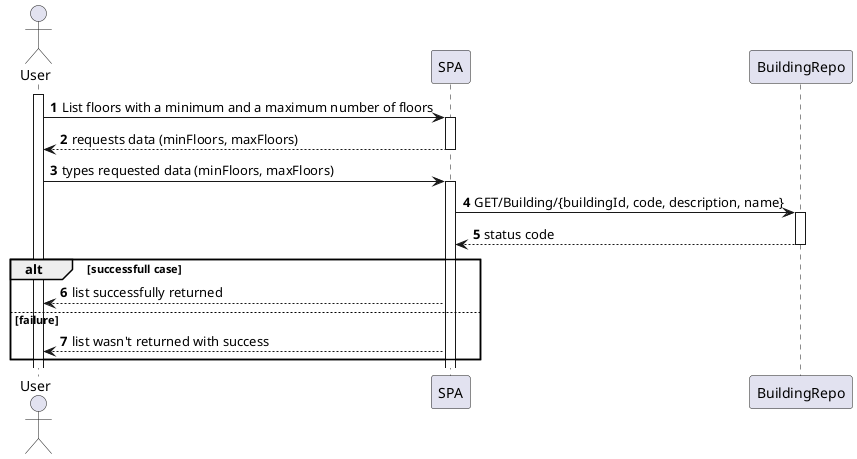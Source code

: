 @startuml
autonumber

Actor User
activate User
User -> SPA : List floors with a minimum and a maximum number of floors
activate SPA

SPA --> User : requests data (minFloors, maxFloors)
deactivate SPA

User -> SPA : types requested data (minFloors, maxFloors)

activate SPA
SPA -> BuildingRepo : GET/Building/{buildingId, code, description, name}
activate BuildingRepo

BuildingRepo --> SPA : status code
deactivate BuildingRepo

alt successfull case
    SPA --> User : list successfully returned
else failure
    SPA --> User : list wasn't returned with success
end


@enduml
